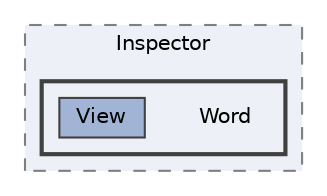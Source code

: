 digraph "C:/Users/むずでょ/Documents/Unity Projects/RMU-1-00-00-Research/Assets/RPGMaker/Codebase/Editor/Inspector/Word"
{
 // LATEX_PDF_SIZE
  bgcolor="transparent";
  edge [fontname=Helvetica,fontsize=10,labelfontname=Helvetica,labelfontsize=10];
  node [fontname=Helvetica,fontsize=10,shape=box,height=0.2,width=0.4];
  compound=true
  subgraph clusterdir_556927790365328304c22c636a104915 {
    graph [ bgcolor="#edf0f7", pencolor="grey50", label="Inspector", fontname=Helvetica,fontsize=10 style="filled,dashed", URL="dir_556927790365328304c22c636a104915.html",tooltip=""]
  subgraph clusterdir_83a9f86e82c5bd5aefe42647e95b2d3e {
    graph [ bgcolor="#edf0f7", pencolor="grey25", label="", fontname=Helvetica,fontsize=10 style="filled,bold", URL="dir_83a9f86e82c5bd5aefe42647e95b2d3e.html",tooltip=""]
    dir_83a9f86e82c5bd5aefe42647e95b2d3e [shape=plaintext, label="Word"];
  dir_ce7d6d832033e652413ce3738dc776eb [label="View", fillcolor="#a2b4d6", color="grey25", style="filled", URL="dir_ce7d6d832033e652413ce3738dc776eb.html",tooltip=""];
  }
  }
}
